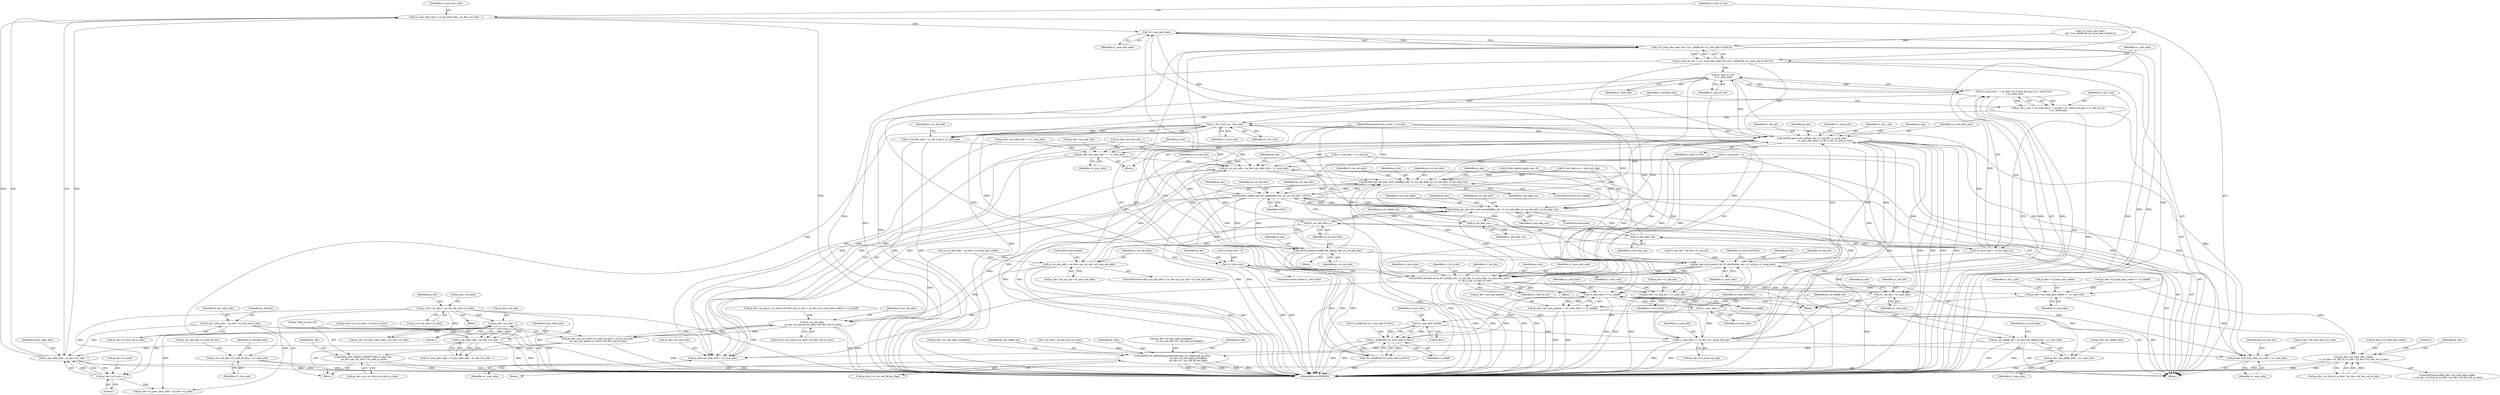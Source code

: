 digraph "0_Android_a78887bcffbc2995cf9ed72e0697acf560875e9e_1@integer" {
"1001171" [label="(Call,u1_num_mbs_next = i2_pic_wdin_mbs - ps_dec->u2_mbx - 1)"];
"1001173" [label="(Call,i2_pic_wdin_mbs - ps_dec->u2_mbx - 1)"];
"1000150" [label="(Call,i2_pic_wdin_mbs = ps_dec->u2_frm_wd_in_mbs)"];
"1000630" [label="(Call,i2_pic_wdin_mbs - ps_dec->u2_mbx - 1)"];
"1000632" [label="(Call,ps_dec->u2_mbx - 1)"];
"1000571" [label="(Call,ps_dec->u2_mbx = ps_cur_mb_info->u2_mbx)"];
"1001175" [label="(Call,ps_dec->u2_mbx - 1)"];
"1001183" [label="(Call,!u1_num_mbs_next)"];
"1001182" [label="(Call,(!u1_num_mbs_next) && (!(u1_mbaff && (u1_num_mbs & 0x01))))"];
"1001180" [label="(Call,u1_end_of_row = (!u1_num_mbs_next) && (!(u1_mbaff && (u1_num_mbs & 0x01))))"];
"1001203" [label="(Call,u1_end_of_row\n || u1_slice_end)"];
"1001197" [label="(Call,(u1_num_mbs == ps_dec->u1_recon_mb_grp) || u1_end_of_row\n || u1_slice_end)"];
"1001195" [label="(Call,u1_tfr_n_mb = (u1_num_mbs == ps_dec->u1_recon_mb_grp) || u1_end_of_row\n || u1_slice_end)"];
"1001208" [label="(Call,u1_tfr_n_mb || u1_slice_end)"];
"1001000" [label="(Call,!u1_slice_end)"];
"1001206" [label="(Call,u1_decode_nmb = u1_tfr_n_mb || u1_slice_end)"];
"1001211" [label="(Call,ps_cur_mb_info->u1_end_of_slice = u1_slice_end)"];
"1001243" [label="(Call,ih264d_parse_tfr_nmb(ps_dec, u1_mb_idx, u1_num_mbs,\n                                     u1_num_mbs_next, u1_tfr_n_mb, u1_end_of_row))"];
"1001013" [label="(Call,ps_cur_mb_info = ps_dec->ps_nmb_info + u1_num_mbs)"];
"1001061" [label="(Call,ih264d_get_mb_info_cavlc_mbaff(ps_dec, i2_cur_mb_addr, ps_cur_mb_info, i2_mb_skip_run))"];
"1001132" [label="(Call,ih264d_update_nnz_for_skipmb(ps_dec, ps_cur_mb_info, CAVLC))"];
"1001067" [label="(Call,ih264d_get_mb_info_cavlc_nonmbaff(ps_dec, i2_cur_mb_addr, ps_cur_mb_info, i2_mb_skip_run))"];
"1001148" [label="(Call,i2_mb_skip_run--)"];
"1001193" [label="(Call,!i2_mb_skip_run)"];
"1001191" [label="(Call,u1_slice_end = !i2_mb_skip_run)"];
"1001163" [label="(Call,i2_cur_mb_addr++)"];
"1001005" [label="(Call,i2_cur_mb_addr > ps_dec->ps_cur_sps->u2_max_mb_addr)"];
"1001293" [label="(Call,i2_cur_mb_addr\n - ps_dec->ps_parse_cur_slice->u4_first_mb_in_slice)"];
"1001287" [label="(Call,ps_dec->ps_cur_slice->u4_mbs_in_slice = i2_cur_mb_addr\n - ps_dec->ps_parse_cur_slice->u4_first_mb_in_slice)"];
"1001300" [label="(Call,H264_DEC_DEBUG_PRINT(\"Mbs in slice: %d\n\", ps_dec->ps_cur_slice->u4_mbs_in_slice))"];
"1001160" [label="(Call,ih264d_update_mbaff_left_nnz(ps_dec, ps_cur_mb_info))"];
"1001219" [label="(Call,ps_dec->pf_mvpred_ref_tfr_nby2mb(ps_dec, u1_mb_idx, u1_num_mbs))"];
"1001257" [label="(Call,ih264d_decode_recon_tfr_nmb(ps_dec, u1_mb_idx, u1_num_mbs, u1_num_mbs_next,\n                                            u1_tfr_n_mb, u1_end_of_row))"];
"1001015" [label="(Call,ps_dec->ps_nmb_info + u1_num_mbs)"];
"1001020" [label="(Call,ps_dec->u4_num_mbs_cur_nmb = u1_num_mbs)"];
"1001034" [label="(Call,u1_num_mbs >> u1_mbaff)"];
"1001030" [label="(Call,ps_dec->u4_num_pmbair = (u1_num_mbs >> u1_mbaff))"];
"1001037" [label="(Call,ps_cur_deblk_mb = ps_dec->ps_deblk_mbn + u1_num_mbs)"];
"1001079" [label="(Call,ih264d_set_deblocking_parameters(ps_cur_deblk_mb, ps_slice,\n                                             ps_dec->u1_mb_ngbr_availablity,\n                                             ps_dec->u1_cur_mb_fld_dec_flag))"];
"1001039" [label="(Call,ps_dec->ps_deblk_mbn + u1_num_mbs)"];
"1001165" [label="(Call,u1_num_mbs++)"];
"1001188" [label="(Call,u1_num_mbs & 0x01)"];
"1001186" [label="(Call,u1_mbaff && (u1_num_mbs & 0x01))"];
"1001185" [label="(Call,!(u1_mbaff && (u1_num_mbs & 0x01)))"];
"1001198" [label="(Call,u1_num_mbs == ps_dec->u1_recon_mb_grp)"];
"1001264" [label="(Call,ps_dec->u2_total_mbs_coded += u1_num_mbs)"];
"1001337" [label="(Call,ps_dec->u2_total_mbs_coded\n >= ps_dec->u2_frm_ht_in_mbs * ps_dec->u2_frm_wd_in_mbs)"];
"1001274" [label="(Call,u1_mb_idx = u1_num_mbs)"];
"1001277" [label="(Call,ps_dec->u1_mb_idx = u1_num_mbs)"];
"1001250" [label="(Call,ps_dec->ps_nmb_info +=  u1_num_mbs)"];
"1001192" [label="(Identifier,u1_slice_end)"];
"1001079" [label="(Call,ih264d_set_deblocking_parameters(ps_cur_deblk_mb, ps_slice,\n                                             ps_dec->u1_mb_ngbr_availablity,\n                                             ps_dec->u1_cur_mb_fld_dec_flag))"];
"1000519" [label="(Block,)"];
"1001341" [label="(Call,ps_dec->u2_frm_ht_in_mbs * ps_dec->u2_frm_wd_in_mbs)"];
"1001159" [label="(Block,)"];
"1001007" [label="(Call,ps_dec->ps_cur_sps->u2_max_mb_addr)"];
"1001261" [label="(Identifier,u1_num_mbs_next)"];
"1001020" [label="(Call,ps_dec->u4_num_mbs_cur_nmb = u1_num_mbs)"];
"1001252" [label="(Identifier,ps_dec)"];
"1001187" [label="(Identifier,u1_mbaff)"];
"1001185" [label="(Call,!(u1_mbaff && (u1_num_mbs & 0x01)))"];
"1001336" [label="(ControlStructure,if(ps_dec->u2_total_mbs_coded\n >= ps_dec->u2_frm_ht_in_mbs * ps_dec->u2_frm_wd_in_mbs))"];
"1001181" [label="(Identifier,u1_end_of_row)"];
"1001260" [label="(Identifier,u1_num_mbs)"];
"1001281" [label="(Identifier,u1_num_mbs)"];
"1001212" [label="(Call,ps_cur_mb_info->u1_end_of_slice)"];
"1000628" [label="(Call,u1_num_mbs_next = i2_pic_wdin_mbs - ps_dec->u2_mbx - 1)"];
"1001022" [label="(Identifier,ps_dec)"];
"1001031" [label="(Call,ps_dec->u4_num_pmbair)"];
"1001262" [label="(Identifier,u1_tfr_n_mb)"];
"1001034" [label="(Call,u1_num_mbs >> u1_mbaff)"];
"1001152" [label="(Identifier,ps_cur_deblk_mb)"];
"1001164" [label="(Identifier,i2_cur_mb_addr)"];
"1001082" [label="(Call,ps_dec->u1_mb_ngbr_availablity)"];
"1001046" [label="(Identifier,ps_cur_mb_info)"];
"1001035" [label="(Identifier,u1_num_mbs)"];
"1001027" [label="(Identifier,ps_cur_mb_info)"];
"1001204" [label="(Identifier,u1_end_of_row)"];
"1001174" [label="(Identifier,i2_pic_wdin_mbs)"];
"1001276" [label="(Identifier,u1_num_mbs)"];
"1001002" [label="(Block,)"];
"1001270" [label="(Identifier,u1_tfr_n_mb)"];
"1001293" [label="(Call,i2_cur_mb_addr\n - ps_dec->ps_parse_cur_slice->u4_first_mb_in_slice)"];
"1001043" [label="(Identifier,u1_num_mbs)"];
"1001036" [label="(Identifier,u1_mbaff)"];
"1001200" [label="(Call,ps_dec->u1_recon_mb_grp)"];
"1001179" [label="(Literal,1)"];
"1001188" [label="(Call,u1_num_mbs & 0x01)"];
"1000632" [label="(Call,ps_dec->u2_mbx - 1)"];
"1001038" [label="(Identifier,ps_cur_deblk_mb)"];
"1001243" [label="(Call,ih264d_parse_tfr_nmb(ps_dec, u1_mb_idx, u1_num_mbs,\n                                     u1_num_mbs_next, u1_tfr_n_mb, u1_end_of_row))"];
"1001149" [label="(Identifier,i2_mb_skip_run)"];
"1001220" [label="(Identifier,ps_dec)"];
"1001039" [label="(Call,ps_dec->ps_deblk_mbn + u1_num_mbs)"];
"1001355" [label="(Literal,0)"];
"1001213" [label="(Identifier,ps_cur_mb_info)"];
"1001180" [label="(Call,u1_end_of_row = (!u1_num_mbs_next) && (!(u1_mbaff && (u1_num_mbs & 0x01))))"];
"1001065" [label="(Identifier,i2_mb_skip_run)"];
"1001175" [label="(Call,ps_dec->u2_mbx - 1)"];
"1001257" [label="(Call,ih264d_decode_recon_tfr_nmb(ps_dec, u1_mb_idx, u1_num_mbs, u1_num_mbs_next,\n                                            u1_tfr_n_mb, u1_end_of_row))"];
"1001165" [label="(Call,u1_num_mbs++)"];
"1001302" [label="(Call,ps_dec->ps_cur_slice->u4_mbs_in_slice)"];
"1001247" [label="(Identifier,u1_num_mbs_next)"];
"1001263" [label="(Identifier,u1_end_of_row)"];
"1000630" [label="(Call,i2_pic_wdin_mbs - ps_dec->u2_mbx - 1)"];
"1000136" [label="(Block,)"];
"1001274" [label="(Call,u1_mb_idx = u1_num_mbs)"];
"1001080" [label="(Identifier,ps_cur_deblk_mb)"];
"1001254" [label="(Identifier,u1_num_mbs)"];
"1001067" [label="(Call,ih264d_get_mb_info_cavlc_nonmbaff(ps_dec, i2_cur_mb_addr, ps_cur_mb_info, i2_mb_skip_run))"];
"1001062" [label="(Identifier,ps_dec)"];
"1001163" [label="(Call,i2_cur_mb_addr++)"];
"1000996" [label="(Call,i2_mb_skip_run = num_mb_skip)"];
"1001271" [label="(Call,u1_num_mbs = 0)"];
"1001264" [label="(Call,ps_dec->u2_total_mbs_coded += u1_num_mbs)"];
"1000874" [label="(Call,ps_dec->ps_parse_cur_slice->u4_first_mb_in_slice = ps_dec->u2_total_mbs_coded << u1_mbaff)"];
"1001173" [label="(Call,i2_pic_wdin_mbs - ps_dec->u2_mbx - 1)"];
"1001069" [label="(Identifier,i2_cur_mb_addr)"];
"1001199" [label="(Identifier,u1_num_mbs)"];
"1000639" [label="(Call,(!u1_num_mbs_next)\n && (!(u1_mbaff && (u1_num_mbs & 0x01))))"];
"1001001" [label="(Identifier,u1_slice_end)"];
"1001040" [label="(Call,ps_dec->ps_deblk_mbn)"];
"1001351" [label="(Identifier,ps_dec)"];
"1001203" [label="(Call,u1_end_of_row\n || u1_slice_end)"];
"1000150" [label="(Call,i2_pic_wdin_mbs = ps_dec->u2_frm_wd_in_mbs)"];
"1000575" [label="(Call,ps_cur_mb_info->u2_mbx)"];
"1001000" [label="(Call,!u1_slice_end)"];
"1000159" [label="(Identifier,ps_bitstrm)"];
"1000636" [label="(Literal,1)"];
"1001294" [label="(Identifier,i2_cur_mb_addr)"];
"1000546" [label="(Call,ps_dec->ps_nmb_info - 1)"];
"1000633" [label="(Call,ps_dec->u2_mbx)"];
"1001249" [label="(Identifier,u1_end_of_row)"];
"1000671" [label="(Call,ps_dec->ps_nmb_info += u1_num_mbs)"];
"1001132" [label="(Call,ih264d_update_nnz_for_skipmb(ps_dec, ps_cur_mb_info, CAVLC))"];
"1001068" [label="(Identifier,ps_dec)"];
"1001245" [label="(Identifier,u1_mb_idx)"];
"1001278" [label="(Call,ps_dec->u1_mb_idx)"];
"1000164" [label="(Call,* ps_slice = ps_dec->ps_cur_slice)"];
"1001268" [label="(Identifier,u1_num_mbs)"];
"1001166" [label="(Identifier,u1_num_mbs)"];
"1001184" [label="(Identifier,u1_num_mbs_next)"];
"1001196" [label="(Identifier,u1_tfr_n_mb)"];
"1001191" [label="(Call,u1_slice_end = !i2_mb_skip_run)"];
"1001194" [label="(Identifier,i2_mb_skip_run)"];
"1001221" [label="(Identifier,u1_mb_idx)"];
"1001030" [label="(Call,ps_dec->u4_num_pmbair = (u1_num_mbs >> u1_mbaff))"];
"1001195" [label="(Call,u1_tfr_n_mb = (u1_num_mbs == ps_dec->u1_recon_mb_grp) || u1_end_of_row\n || u1_slice_end)"];
"1001005" [label="(Call,i2_cur_mb_addr > ps_dec->ps_cur_sps->u2_max_mb_addr)"];
"1000130" [label="(MethodParameterIn,dec_struct_t * ps_dec)"];
"1000571" [label="(Call,ps_dec->u2_mbx = ps_cur_mb_info->u2_mbx)"];
"1001217" [label="(Identifier,u1_decode_nmb)"];
"1001081" [label="(Identifier,ps_slice)"];
"1000580" [label="(Identifier,ps_dec)"];
"1001024" [label="(Identifier,u1_num_mbs)"];
"1001207" [label="(Identifier,u1_decode_nmb)"];
"1001301" [label="(Literal,\"Mbs in slice: %d\n\")"];
"1001322" [label="(Call,ps_dec->i2_prev_slice_mbx = ps_dec->u2_mbx)"];
"1000151" [label="(Identifier,i2_pic_wdin_mbs)"];
"1001211" [label="(Call,ps_cur_mb_info->u1_end_of_slice = u1_slice_end)"];
"1001215" [label="(Identifier,u1_slice_end)"];
"1001071" [label="(Identifier,i2_mb_skip_run)"];
"1000631" [label="(Identifier,i2_pic_wdin_mbs)"];
"1001063" [label="(Identifier,i2_cur_mb_addr)"];
"1001066" [label="(ControlStructure,else)"];
"1001139" [label="(Identifier,ps_cur_mb_info)"];
"1001004" [label="(ControlStructure,if(i2_cur_mb_addr > ps_dec->ps_cur_sps->u2_max_mb_addr))"];
"1001176" [label="(Call,ps_dec->u2_mbx)"];
"1001015" [label="(Call,ps_dec->ps_nmb_info + u1_num_mbs)"];
"1001012" [label="(ControlStructure,break;)"];
"1001162" [label="(Identifier,ps_cur_mb_info)"];
"1000578" [label="(Call,ps_dec->u1_mb_ngbr_availablity =\n                    ps_cur_mb_info->u1_mb_ngbr_availablity)"];
"1001242" [label="(Block,)"];
"1001244" [label="(Identifier,ps_dec)"];
"1000966" [label="(Call,u1_mb_idx = ps_dec->u1_mb_idx)"];
"1001300" [label="(Call,H264_DEC_DEBUG_PRINT(\"Mbs in slice: %d\n\", ps_dec->ps_cur_slice->u4_mbs_in_slice))"];
"1001256" [label="(Block,)"];
"1000724" [label="(Call,ps_dec->i2_prev_slice_mbx = ps_dec->u2_mbx)"];
"1001134" [label="(Identifier,ps_cur_mb_info)"];
"1000991" [label="(Call,i2_cur_mb_addr = ps_dec->u2_total_mbs_coded)"];
"1001075" [label="(Identifier,ps_dec)"];
"1001148" [label="(Call,i2_mb_skip_run--)"];
"1001222" [label="(Identifier,u1_num_mbs)"];
"1001275" [label="(Identifier,u1_mb_idx)"];
"1001189" [label="(Identifier,u1_num_mbs)"];
"1001171" [label="(Call,u1_num_mbs_next = i2_pic_wdin_mbs - ps_dec->u2_mbx - 1)"];
"1001186" [label="(Call,u1_mbaff && (u1_num_mbs & 0x01))"];
"1001160" [label="(Call,ih264d_update_mbaff_left_nnz(ps_dec, ps_cur_mb_info))"];
"1001183" [label="(Call,!u1_num_mbs_next)"];
"1001061" [label="(Call,ih264d_get_mb_info_cavlc_mbaff(ps_dec, i2_cur_mb_addr, ps_cur_mb_info, i2_mb_skip_run))"];
"1000979" [label="(Call,u1_slice_end = 0)"];
"1001198" [label="(Call,u1_num_mbs == ps_dec->u1_recon_mb_grp)"];
"1001224" [label="(Identifier,u1_num_mbsNby2)"];
"1001277" [label="(Call,ps_dec->u1_mb_idx = u1_num_mbs)"];
"1001259" [label="(Identifier,u1_mb_idx)"];
"1001064" [label="(Identifier,ps_cur_mb_info)"];
"1001310" [label="(Identifier,ps_dec)"];
"1001133" [label="(Identifier,ps_dec)"];
"1000643" [label="(Call,u1_mbaff && (u1_num_mbs & 0x01))"];
"1001265" [label="(Call,ps_dec->u2_total_mbs_coded)"];
"1000963" [label="(Call,ih264d_update_qp(ps_dec, 0))"];
"1001037" [label="(Call,ps_cur_deblk_mb = ps_dec->ps_deblk_mbn + u1_num_mbs)"];
"1001161" [label="(Identifier,ps_dec)"];
"1001210" [label="(Identifier,u1_slice_end)"];
"1001356" [label="(MethodReturn,WORD32)"];
"1001078" [label="(Block,)"];
"1001013" [label="(Call,ps_cur_mb_info = ps_dec->ps_nmb_info + u1_num_mbs)"];
"1001019" [label="(Identifier,u1_num_mbs)"];
"1001250" [label="(Call,ps_dec->ps_nmb_info +=  u1_num_mbs)"];
"1001288" [label="(Call,ps_dec->ps_cur_slice->u4_mbs_in_slice)"];
"1001251" [label="(Call,ps_dec->ps_nmb_info)"];
"1001246" [label="(Identifier,u1_num_mbs)"];
"1001059" [label="(ControlStructure,if (u1_mbaff))"];
"1001197" [label="(Call,(u1_num_mbs == ps_dec->u1_recon_mb_grp) || u1_end_of_row\n || u1_slice_end)"];
"1001135" [label="(Identifier,CAVLC)"];
"1001209" [label="(Identifier,u1_tfr_n_mb)"];
"1001279" [label="(Identifier,ps_dec)"];
"1001206" [label="(Call,u1_decode_nmb = u1_tfr_n_mb || u1_slice_end)"];
"1001016" [label="(Call,ps_dec->ps_nmb_info)"];
"1001090" [label="(Identifier,ps_dec)"];
"1001266" [label="(Identifier,ps_dec)"];
"1000999" [label="(ControlStructure,while(!u1_slice_end))"];
"1001218" [label="(Block,)"];
"1001006" [label="(Identifier,i2_cur_mb_addr)"];
"1000880" [label="(Call,ps_dec->u2_total_mbs_coded << u1_mbaff)"];
"1001168" [label="(Identifier,u1_num_mbsNby2)"];
"1000152" [label="(Call,ps_dec->u2_frm_wd_in_mbs)"];
"1001219" [label="(Call,ps_dec->pf_mvpred_ref_tfr_nby2mb(ps_dec, u1_mb_idx, u1_num_mbs))"];
"1001070" [label="(Identifier,ps_cur_mb_info)"];
"1001190" [label="(Literal,0x01)"];
"1001338" [label="(Call,ps_dec->u2_total_mbs_coded)"];
"1001208" [label="(Call,u1_tfr_n_mb || u1_slice_end)"];
"1001337" [label="(Call,ps_dec->u2_total_mbs_coded\n >= ps_dec->u2_frm_ht_in_mbs * ps_dec->u2_frm_wd_in_mbs)"];
"1001172" [label="(Identifier,u1_num_mbs_next)"];
"1001295" [label="(Call,ps_dec->ps_parse_cur_slice->u4_first_mb_in_slice)"];
"1000976" [label="(Call,u1_num_mbs = u1_mb_idx)"];
"1000572" [label="(Call,ps_dec->u2_mbx)"];
"1001182" [label="(Call,(!u1_num_mbs_next) && (!(u1_mbaff && (u1_num_mbs & 0x01))))"];
"1001284" [label="(Identifier,ps_dec)"];
"1001205" [label="(Identifier,u1_slice_end)"];
"1001014" [label="(Identifier,ps_cur_mb_info)"];
"1001193" [label="(Call,!i2_mb_skip_run)"];
"1001287" [label="(Call,ps_dec->ps_cur_slice->u4_mbs_in_slice = i2_cur_mb_addr\n - ps_dec->ps_parse_cur_slice->u4_first_mb_in_slice)"];
"1001258" [label="(Identifier,ps_dec)"];
"1001248" [label="(Identifier,u1_tfr_n_mb)"];
"1001021" [label="(Call,ps_dec->u4_num_mbs_cur_nmb)"];
"1001085" [label="(Call,ps_dec->u1_cur_mb_fld_dec_flag)"];
"1001171" -> "1001002"  [label="AST: "];
"1001171" -> "1001173"  [label="CFG: "];
"1001172" -> "1001171"  [label="AST: "];
"1001173" -> "1001171"  [label="AST: "];
"1001181" -> "1001171"  [label="CFG: "];
"1001171" -> "1001356"  [label="DDG: "];
"1001173" -> "1001171"  [label="DDG: "];
"1001173" -> "1001171"  [label="DDG: "];
"1001171" -> "1001183"  [label="DDG: "];
"1001173" -> "1001175"  [label="CFG: "];
"1001174" -> "1001173"  [label="AST: "];
"1001175" -> "1001173"  [label="AST: "];
"1001173" -> "1001356"  [label="DDG: "];
"1001173" -> "1001356"  [label="DDG: "];
"1000150" -> "1001173"  [label="DDG: "];
"1000630" -> "1001173"  [label="DDG: "];
"1001175" -> "1001173"  [label="DDG: "];
"1001175" -> "1001173"  [label="DDG: "];
"1000150" -> "1000136"  [label="AST: "];
"1000150" -> "1000152"  [label="CFG: "];
"1000151" -> "1000150"  [label="AST: "];
"1000152" -> "1000150"  [label="AST: "];
"1000159" -> "1000150"  [label="CFG: "];
"1000150" -> "1001356"  [label="DDG: "];
"1000150" -> "1001356"  [label="DDG: "];
"1000150" -> "1000630"  [label="DDG: "];
"1000630" -> "1000628"  [label="AST: "];
"1000630" -> "1000632"  [label="CFG: "];
"1000631" -> "1000630"  [label="AST: "];
"1000632" -> "1000630"  [label="AST: "];
"1000628" -> "1000630"  [label="CFG: "];
"1000630" -> "1001356"  [label="DDG: "];
"1000630" -> "1001356"  [label="DDG: "];
"1000630" -> "1000628"  [label="DDG: "];
"1000630" -> "1000628"  [label="DDG: "];
"1000632" -> "1000630"  [label="DDG: "];
"1000632" -> "1000630"  [label="DDG: "];
"1000632" -> "1000636"  [label="CFG: "];
"1000633" -> "1000632"  [label="AST: "];
"1000636" -> "1000632"  [label="AST: "];
"1000632" -> "1001356"  [label="DDG: "];
"1000571" -> "1000632"  [label="DDG: "];
"1000632" -> "1000724"  [label="DDG: "];
"1000632" -> "1001175"  [label="DDG: "];
"1000632" -> "1001322"  [label="DDG: "];
"1000571" -> "1000519"  [label="AST: "];
"1000571" -> "1000575"  [label="CFG: "];
"1000572" -> "1000571"  [label="AST: "];
"1000575" -> "1000571"  [label="AST: "];
"1000580" -> "1000571"  [label="CFG: "];
"1000571" -> "1001356"  [label="DDG: "];
"1000571" -> "1001356"  [label="DDG: "];
"1000571" -> "1000724"  [label="DDG: "];
"1000571" -> "1001175"  [label="DDG: "];
"1000571" -> "1001322"  [label="DDG: "];
"1001175" -> "1001179"  [label="CFG: "];
"1001176" -> "1001175"  [label="AST: "];
"1001179" -> "1001175"  [label="AST: "];
"1001175" -> "1001322"  [label="DDG: "];
"1001183" -> "1001182"  [label="AST: "];
"1001183" -> "1001184"  [label="CFG: "];
"1001184" -> "1001183"  [label="AST: "];
"1001187" -> "1001183"  [label="CFG: "];
"1001182" -> "1001183"  [label="CFG: "];
"1001183" -> "1001356"  [label="DDG: "];
"1001183" -> "1001182"  [label="DDG: "];
"1001183" -> "1001243"  [label="DDG: "];
"1001183" -> "1001257"  [label="DDG: "];
"1001182" -> "1001180"  [label="AST: "];
"1001182" -> "1001185"  [label="CFG: "];
"1001185" -> "1001182"  [label="AST: "];
"1001180" -> "1001182"  [label="CFG: "];
"1001182" -> "1001356"  [label="DDG: "];
"1001182" -> "1001356"  [label="DDG: "];
"1001182" -> "1001180"  [label="DDG: "];
"1001182" -> "1001180"  [label="DDG: "];
"1000639" -> "1001182"  [label="DDG: "];
"1001185" -> "1001182"  [label="DDG: "];
"1001180" -> "1001002"  [label="AST: "];
"1001181" -> "1001180"  [label="AST: "];
"1001192" -> "1001180"  [label="CFG: "];
"1001180" -> "1001356"  [label="DDG: "];
"1001180" -> "1001356"  [label="DDG: "];
"1001180" -> "1001203"  [label="DDG: "];
"1001180" -> "1001243"  [label="DDG: "];
"1001180" -> "1001257"  [label="DDG: "];
"1001203" -> "1001197"  [label="AST: "];
"1001203" -> "1001204"  [label="CFG: "];
"1001203" -> "1001205"  [label="CFG: "];
"1001204" -> "1001203"  [label="AST: "];
"1001205" -> "1001203"  [label="AST: "];
"1001197" -> "1001203"  [label="CFG: "];
"1001203" -> "1001356"  [label="DDG: "];
"1001203" -> "1001197"  [label="DDG: "];
"1001203" -> "1001197"  [label="DDG: "];
"1001191" -> "1001203"  [label="DDG: "];
"1001203" -> "1001208"  [label="DDG: "];
"1001203" -> "1001243"  [label="DDG: "];
"1001203" -> "1001257"  [label="DDG: "];
"1001197" -> "1001195"  [label="AST: "];
"1001197" -> "1001198"  [label="CFG: "];
"1001198" -> "1001197"  [label="AST: "];
"1001195" -> "1001197"  [label="CFG: "];
"1001197" -> "1001356"  [label="DDG: "];
"1001197" -> "1001356"  [label="DDG: "];
"1001197" -> "1001195"  [label="DDG: "];
"1001197" -> "1001195"  [label="DDG: "];
"1001198" -> "1001197"  [label="DDG: "];
"1001198" -> "1001197"  [label="DDG: "];
"1001195" -> "1001002"  [label="AST: "];
"1001196" -> "1001195"  [label="AST: "];
"1001207" -> "1001195"  [label="CFG: "];
"1001195" -> "1001356"  [label="DDG: "];
"1001195" -> "1001208"  [label="DDG: "];
"1001208" -> "1001206"  [label="AST: "];
"1001208" -> "1001209"  [label="CFG: "];
"1001208" -> "1001210"  [label="CFG: "];
"1001209" -> "1001208"  [label="AST: "];
"1001210" -> "1001208"  [label="AST: "];
"1001206" -> "1001208"  [label="CFG: "];
"1001208" -> "1001356"  [label="DDG: "];
"1001208" -> "1001000"  [label="DDG: "];
"1001208" -> "1001206"  [label="DDG: "];
"1001208" -> "1001206"  [label="DDG: "];
"1001191" -> "1001208"  [label="DDG: "];
"1001208" -> "1001211"  [label="DDG: "];
"1001208" -> "1001243"  [label="DDG: "];
"1001208" -> "1001257"  [label="DDG: "];
"1001000" -> "1000999"  [label="AST: "];
"1001000" -> "1001001"  [label="CFG: "];
"1001001" -> "1001000"  [label="AST: "];
"1001006" -> "1001000"  [label="CFG: "];
"1001284" -> "1001000"  [label="CFG: "];
"1001000" -> "1001356"  [label="DDG: "];
"1001000" -> "1001356"  [label="DDG: "];
"1000979" -> "1001000"  [label="DDG: "];
"1001206" -> "1001002"  [label="AST: "];
"1001207" -> "1001206"  [label="AST: "];
"1001213" -> "1001206"  [label="CFG: "];
"1001206" -> "1001356"  [label="DDG: "];
"1001206" -> "1001356"  [label="DDG: "];
"1001211" -> "1001002"  [label="AST: "];
"1001211" -> "1001215"  [label="CFG: "];
"1001212" -> "1001211"  [label="AST: "];
"1001215" -> "1001211"  [label="AST: "];
"1001217" -> "1001211"  [label="CFG: "];
"1001211" -> "1001356"  [label="DDG: "];
"1001243" -> "1001242"  [label="AST: "];
"1001243" -> "1001249"  [label="CFG: "];
"1001244" -> "1001243"  [label="AST: "];
"1001245" -> "1001243"  [label="AST: "];
"1001246" -> "1001243"  [label="AST: "];
"1001247" -> "1001243"  [label="AST: "];
"1001248" -> "1001243"  [label="AST: "];
"1001249" -> "1001243"  [label="AST: "];
"1001252" -> "1001243"  [label="CFG: "];
"1001243" -> "1001356"  [label="DDG: "];
"1001243" -> "1001356"  [label="DDG: "];
"1001243" -> "1001356"  [label="DDG: "];
"1001243" -> "1001356"  [label="DDG: "];
"1001243" -> "1001356"  [label="DDG: "];
"1001243" -> "1001013"  [label="DDG: "];
"1001243" -> "1001015"  [label="DDG: "];
"1001243" -> "1001020"  [label="DDG: "];
"1001243" -> "1001034"  [label="DDG: "];
"1001243" -> "1001061"  [label="DDG: "];
"1001243" -> "1001067"  [label="DDG: "];
"1001219" -> "1001243"  [label="DDG: "];
"1001219" -> "1001243"  [label="DDG: "];
"1001219" -> "1001243"  [label="DDG: "];
"1000130" -> "1001243"  [label="DDG: "];
"1001243" -> "1001250"  [label="DDG: "];
"1001243" -> "1001264"  [label="DDG: "];
"1001243" -> "1001274"  [label="DDG: "];
"1001243" -> "1001277"  [label="DDG: "];
"1001013" -> "1001002"  [label="AST: "];
"1001013" -> "1001015"  [label="CFG: "];
"1001014" -> "1001013"  [label="AST: "];
"1001015" -> "1001013"  [label="AST: "];
"1001022" -> "1001013"  [label="CFG: "];
"1001013" -> "1001356"  [label="DDG: "];
"1001250" -> "1001013"  [label="DDG: "];
"1000546" -> "1001013"  [label="DDG: "];
"1000671" -> "1001013"  [label="DDG: "];
"1001198" -> "1001013"  [label="DDG: "];
"1000976" -> "1001013"  [label="DDG: "];
"1001271" -> "1001013"  [label="DDG: "];
"1001257" -> "1001013"  [label="DDG: "];
"1001013" -> "1001061"  [label="DDG: "];
"1001013" -> "1001067"  [label="DDG: "];
"1001061" -> "1001059"  [label="AST: "];
"1001061" -> "1001065"  [label="CFG: "];
"1001062" -> "1001061"  [label="AST: "];
"1001063" -> "1001061"  [label="AST: "];
"1001064" -> "1001061"  [label="AST: "];
"1001065" -> "1001061"  [label="AST: "];
"1001075" -> "1001061"  [label="CFG: "];
"1001061" -> "1001356"  [label="DDG: "];
"1001257" -> "1001061"  [label="DDG: "];
"1000963" -> "1001061"  [label="DDG: "];
"1001160" -> "1001061"  [label="DDG: "];
"1001132" -> "1001061"  [label="DDG: "];
"1000130" -> "1001061"  [label="DDG: "];
"1001005" -> "1001061"  [label="DDG: "];
"1000996" -> "1001061"  [label="DDG: "];
"1001193" -> "1001061"  [label="DDG: "];
"1001061" -> "1001132"  [label="DDG: "];
"1001061" -> "1001132"  [label="DDG: "];
"1001061" -> "1001148"  [label="DDG: "];
"1001061" -> "1001163"  [label="DDG: "];
"1001132" -> "1001002"  [label="AST: "];
"1001132" -> "1001135"  [label="CFG: "];
"1001133" -> "1001132"  [label="AST: "];
"1001134" -> "1001132"  [label="AST: "];
"1001135" -> "1001132"  [label="AST: "];
"1001139" -> "1001132"  [label="CFG: "];
"1001132" -> "1001356"  [label="DDG: "];
"1001132" -> "1001356"  [label="DDG: "];
"1001132" -> "1001356"  [label="DDG: "];
"1001132" -> "1001356"  [label="DDG: "];
"1001132" -> "1001067"  [label="DDG: "];
"1001067" -> "1001132"  [label="DDG: "];
"1001067" -> "1001132"  [label="DDG: "];
"1000130" -> "1001132"  [label="DDG: "];
"1001132" -> "1001160"  [label="DDG: "];
"1001132" -> "1001160"  [label="DDG: "];
"1001132" -> "1001219"  [label="DDG: "];
"1001067" -> "1001066"  [label="AST: "];
"1001067" -> "1001071"  [label="CFG: "];
"1001068" -> "1001067"  [label="AST: "];
"1001069" -> "1001067"  [label="AST: "];
"1001070" -> "1001067"  [label="AST: "];
"1001071" -> "1001067"  [label="AST: "];
"1001075" -> "1001067"  [label="CFG: "];
"1001067" -> "1001356"  [label="DDG: "];
"1001257" -> "1001067"  [label="DDG: "];
"1000963" -> "1001067"  [label="DDG: "];
"1001160" -> "1001067"  [label="DDG: "];
"1000130" -> "1001067"  [label="DDG: "];
"1001005" -> "1001067"  [label="DDG: "];
"1000996" -> "1001067"  [label="DDG: "];
"1001193" -> "1001067"  [label="DDG: "];
"1001067" -> "1001148"  [label="DDG: "];
"1001067" -> "1001163"  [label="DDG: "];
"1001148" -> "1001002"  [label="AST: "];
"1001148" -> "1001149"  [label="CFG: "];
"1001149" -> "1001148"  [label="AST: "];
"1001152" -> "1001148"  [label="CFG: "];
"1001148" -> "1001193"  [label="DDG: "];
"1001193" -> "1001191"  [label="AST: "];
"1001193" -> "1001194"  [label="CFG: "];
"1001194" -> "1001193"  [label="AST: "];
"1001191" -> "1001193"  [label="CFG: "];
"1001193" -> "1001356"  [label="DDG: "];
"1001193" -> "1001191"  [label="DDG: "];
"1001191" -> "1001002"  [label="AST: "];
"1001192" -> "1001191"  [label="AST: "];
"1001196" -> "1001191"  [label="CFG: "];
"1001191" -> "1001356"  [label="DDG: "];
"1001163" -> "1001002"  [label="AST: "];
"1001163" -> "1001164"  [label="CFG: "];
"1001164" -> "1001163"  [label="AST: "];
"1001166" -> "1001163"  [label="CFG: "];
"1001163" -> "1001005"  [label="DDG: "];
"1001163" -> "1001293"  [label="DDG: "];
"1001005" -> "1001004"  [label="AST: "];
"1001005" -> "1001007"  [label="CFG: "];
"1001006" -> "1001005"  [label="AST: "];
"1001007" -> "1001005"  [label="AST: "];
"1001012" -> "1001005"  [label="CFG: "];
"1001014" -> "1001005"  [label="CFG: "];
"1001005" -> "1001356"  [label="DDG: "];
"1001005" -> "1001356"  [label="DDG: "];
"1000991" -> "1001005"  [label="DDG: "];
"1001005" -> "1001293"  [label="DDG: "];
"1001293" -> "1001287"  [label="AST: "];
"1001293" -> "1001295"  [label="CFG: "];
"1001294" -> "1001293"  [label="AST: "];
"1001295" -> "1001293"  [label="AST: "];
"1001287" -> "1001293"  [label="CFG: "];
"1001293" -> "1001356"  [label="DDG: "];
"1001293" -> "1001356"  [label="DDG: "];
"1001293" -> "1001287"  [label="DDG: "];
"1001293" -> "1001287"  [label="DDG: "];
"1000991" -> "1001293"  [label="DDG: "];
"1000874" -> "1001293"  [label="DDG: "];
"1001287" -> "1000136"  [label="AST: "];
"1001288" -> "1001287"  [label="AST: "];
"1001301" -> "1001287"  [label="CFG: "];
"1001287" -> "1001356"  [label="DDG: "];
"1001287" -> "1001300"  [label="DDG: "];
"1001300" -> "1000136"  [label="AST: "];
"1001300" -> "1001302"  [label="CFG: "];
"1001301" -> "1001300"  [label="AST: "];
"1001302" -> "1001300"  [label="AST: "];
"1001310" -> "1001300"  [label="CFG: "];
"1001300" -> "1001356"  [label="DDG: "];
"1001300" -> "1001356"  [label="DDG: "];
"1001160" -> "1001159"  [label="AST: "];
"1001160" -> "1001162"  [label="CFG: "];
"1001161" -> "1001160"  [label="AST: "];
"1001162" -> "1001160"  [label="AST: "];
"1001164" -> "1001160"  [label="CFG: "];
"1001160" -> "1001356"  [label="DDG: "];
"1001160" -> "1001356"  [label="DDG: "];
"1001160" -> "1001356"  [label="DDG: "];
"1000130" -> "1001160"  [label="DDG: "];
"1001160" -> "1001219"  [label="DDG: "];
"1001219" -> "1001218"  [label="AST: "];
"1001219" -> "1001222"  [label="CFG: "];
"1001220" -> "1001219"  [label="AST: "];
"1001221" -> "1001219"  [label="AST: "];
"1001222" -> "1001219"  [label="AST: "];
"1001224" -> "1001219"  [label="CFG: "];
"1001219" -> "1001356"  [label="DDG: "];
"1000130" -> "1001219"  [label="DDG: "];
"1001274" -> "1001219"  [label="DDG: "];
"1000966" -> "1001219"  [label="DDG: "];
"1001198" -> "1001219"  [label="DDG: "];
"1001219" -> "1001257"  [label="DDG: "];
"1001219" -> "1001257"  [label="DDG: "];
"1001219" -> "1001257"  [label="DDG: "];
"1001257" -> "1001256"  [label="AST: "];
"1001257" -> "1001263"  [label="CFG: "];
"1001258" -> "1001257"  [label="AST: "];
"1001259" -> "1001257"  [label="AST: "];
"1001260" -> "1001257"  [label="AST: "];
"1001261" -> "1001257"  [label="AST: "];
"1001262" -> "1001257"  [label="AST: "];
"1001263" -> "1001257"  [label="AST: "];
"1001266" -> "1001257"  [label="CFG: "];
"1001257" -> "1001356"  [label="DDG: "];
"1001257" -> "1001356"  [label="DDG: "];
"1001257" -> "1001356"  [label="DDG: "];
"1001257" -> "1001356"  [label="DDG: "];
"1001257" -> "1001356"  [label="DDG: "];
"1001257" -> "1001015"  [label="DDG: "];
"1001257" -> "1001020"  [label="DDG: "];
"1001257" -> "1001034"  [label="DDG: "];
"1000130" -> "1001257"  [label="DDG: "];
"1001257" -> "1001264"  [label="DDG: "];
"1001257" -> "1001274"  [label="DDG: "];
"1001257" -> "1001277"  [label="DDG: "];
"1001015" -> "1001019"  [label="CFG: "];
"1001016" -> "1001015"  [label="AST: "];
"1001019" -> "1001015"  [label="AST: "];
"1001015" -> "1001356"  [label="DDG: "];
"1001250" -> "1001015"  [label="DDG: "];
"1000546" -> "1001015"  [label="DDG: "];
"1000671" -> "1001015"  [label="DDG: "];
"1001198" -> "1001015"  [label="DDG: "];
"1000976" -> "1001015"  [label="DDG: "];
"1001271" -> "1001015"  [label="DDG: "];
"1001020" -> "1001002"  [label="AST: "];
"1001020" -> "1001024"  [label="CFG: "];
"1001021" -> "1001020"  [label="AST: "];
"1001024" -> "1001020"  [label="AST: "];
"1001027" -> "1001020"  [label="CFG: "];
"1001198" -> "1001020"  [label="DDG: "];
"1000976" -> "1001020"  [label="DDG: "];
"1001271" -> "1001020"  [label="DDG: "];
"1001034" -> "1001030"  [label="AST: "];
"1001034" -> "1001036"  [label="CFG: "];
"1001035" -> "1001034"  [label="AST: "];
"1001036" -> "1001034"  [label="AST: "];
"1001030" -> "1001034"  [label="CFG: "];
"1001034" -> "1001356"  [label="DDG: "];
"1001034" -> "1001030"  [label="DDG: "];
"1001034" -> "1001030"  [label="DDG: "];
"1001198" -> "1001034"  [label="DDG: "];
"1000976" -> "1001034"  [label="DDG: "];
"1001271" -> "1001034"  [label="DDG: "];
"1000880" -> "1001034"  [label="DDG: "];
"1001186" -> "1001034"  [label="DDG: "];
"1001034" -> "1001037"  [label="DDG: "];
"1001034" -> "1001039"  [label="DDG: "];
"1001034" -> "1001165"  [label="DDG: "];
"1001034" -> "1001186"  [label="DDG: "];
"1001030" -> "1001002"  [label="AST: "];
"1001031" -> "1001030"  [label="AST: "];
"1001038" -> "1001030"  [label="CFG: "];
"1001030" -> "1001356"  [label="DDG: "];
"1001030" -> "1001356"  [label="DDG: "];
"1001037" -> "1001002"  [label="AST: "];
"1001037" -> "1001039"  [label="CFG: "];
"1001038" -> "1001037"  [label="AST: "];
"1001039" -> "1001037"  [label="AST: "];
"1001046" -> "1001037"  [label="CFG: "];
"1001037" -> "1001356"  [label="DDG: "];
"1001037" -> "1001356"  [label="DDG: "];
"1001037" -> "1001079"  [label="DDG: "];
"1001079" -> "1001078"  [label="AST: "];
"1001079" -> "1001085"  [label="CFG: "];
"1001080" -> "1001079"  [label="AST: "];
"1001081" -> "1001079"  [label="AST: "];
"1001082" -> "1001079"  [label="AST: "];
"1001085" -> "1001079"  [label="AST: "];
"1001090" -> "1001079"  [label="CFG: "];
"1001079" -> "1001356"  [label="DDG: "];
"1001079" -> "1001356"  [label="DDG: "];
"1001079" -> "1001356"  [label="DDG: "];
"1001079" -> "1001356"  [label="DDG: "];
"1001079" -> "1001356"  [label="DDG: "];
"1000164" -> "1001079"  [label="DDG: "];
"1000578" -> "1001079"  [label="DDG: "];
"1001039" -> "1001043"  [label="CFG: "];
"1001040" -> "1001039"  [label="AST: "];
"1001043" -> "1001039"  [label="AST: "];
"1001039" -> "1001356"  [label="DDG: "];
"1001165" -> "1001002"  [label="AST: "];
"1001165" -> "1001166"  [label="CFG: "];
"1001166" -> "1001165"  [label="AST: "];
"1001168" -> "1001165"  [label="CFG: "];
"1001165" -> "1001188"  [label="DDG: "];
"1001165" -> "1001198"  [label="DDG: "];
"1001188" -> "1001186"  [label="AST: "];
"1001188" -> "1001190"  [label="CFG: "];
"1001189" -> "1001188"  [label="AST: "];
"1001190" -> "1001188"  [label="AST: "];
"1001186" -> "1001188"  [label="CFG: "];
"1001188" -> "1001186"  [label="DDG: "];
"1001188" -> "1001186"  [label="DDG: "];
"1001188" -> "1001198"  [label="DDG: "];
"1001186" -> "1001185"  [label="AST: "];
"1001186" -> "1001187"  [label="CFG: "];
"1001187" -> "1001186"  [label="AST: "];
"1001185" -> "1001186"  [label="CFG: "];
"1001186" -> "1001356"  [label="DDG: "];
"1001186" -> "1001356"  [label="DDG: "];
"1001186" -> "1001185"  [label="DDG: "];
"1001186" -> "1001185"  [label="DDG: "];
"1000643" -> "1001186"  [label="DDG: "];
"1001185" -> "1001356"  [label="DDG: "];
"1001198" -> "1001200"  [label="CFG: "];
"1001199" -> "1001198"  [label="AST: "];
"1001200" -> "1001198"  [label="AST: "];
"1001204" -> "1001198"  [label="CFG: "];
"1001198" -> "1001356"  [label="DDG: "];
"1001198" -> "1001356"  [label="DDG: "];
"1001264" -> "1001218"  [label="AST: "];
"1001264" -> "1001268"  [label="CFG: "];
"1001265" -> "1001264"  [label="AST: "];
"1001268" -> "1001264"  [label="AST: "];
"1001270" -> "1001264"  [label="CFG: "];
"1000880" -> "1001264"  [label="DDG: "];
"1001264" -> "1001337"  [label="DDG: "];
"1001337" -> "1001336"  [label="AST: "];
"1001337" -> "1001341"  [label="CFG: "];
"1001338" -> "1001337"  [label="AST: "];
"1001341" -> "1001337"  [label="AST: "];
"1001351" -> "1001337"  [label="CFG: "];
"1001355" -> "1001337"  [label="CFG: "];
"1001337" -> "1001356"  [label="DDG: "];
"1001337" -> "1001356"  [label="DDG: "];
"1001337" -> "1001356"  [label="DDG: "];
"1000880" -> "1001337"  [label="DDG: "];
"1001341" -> "1001337"  [label="DDG: "];
"1001341" -> "1001337"  [label="DDG: "];
"1001274" -> "1001218"  [label="AST: "];
"1001274" -> "1001276"  [label="CFG: "];
"1001275" -> "1001274"  [label="AST: "];
"1001276" -> "1001274"  [label="AST: "];
"1001279" -> "1001274"  [label="CFG: "];
"1001274" -> "1001356"  [label="DDG: "];
"1001271" -> "1001274"  [label="DDG: "];
"1001277" -> "1001218"  [label="AST: "];
"1001277" -> "1001281"  [label="CFG: "];
"1001278" -> "1001277"  [label="AST: "];
"1001281" -> "1001277"  [label="AST: "];
"1001001" -> "1001277"  [label="CFG: "];
"1001277" -> "1001356"  [label="DDG: "];
"1001277" -> "1001356"  [label="DDG: "];
"1001271" -> "1001277"  [label="DDG: "];
"1001250" -> "1001242"  [label="AST: "];
"1001250" -> "1001254"  [label="CFG: "];
"1001251" -> "1001250"  [label="AST: "];
"1001254" -> "1001250"  [label="AST: "];
"1001266" -> "1001250"  [label="CFG: "];
"1001250" -> "1001356"  [label="DDG: "];
"1000546" -> "1001250"  [label="DDG: "];
"1000671" -> "1001250"  [label="DDG: "];
}
